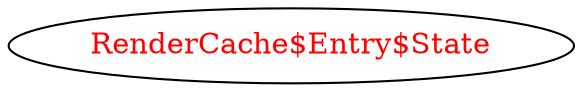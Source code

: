 digraph dependencyGraph {
 concentrate=true;
 ranksep="2.0";
 rankdir="LR"; 
 splines="ortho";
"RenderCache$Entry$State" [fontcolor="red"];
}
